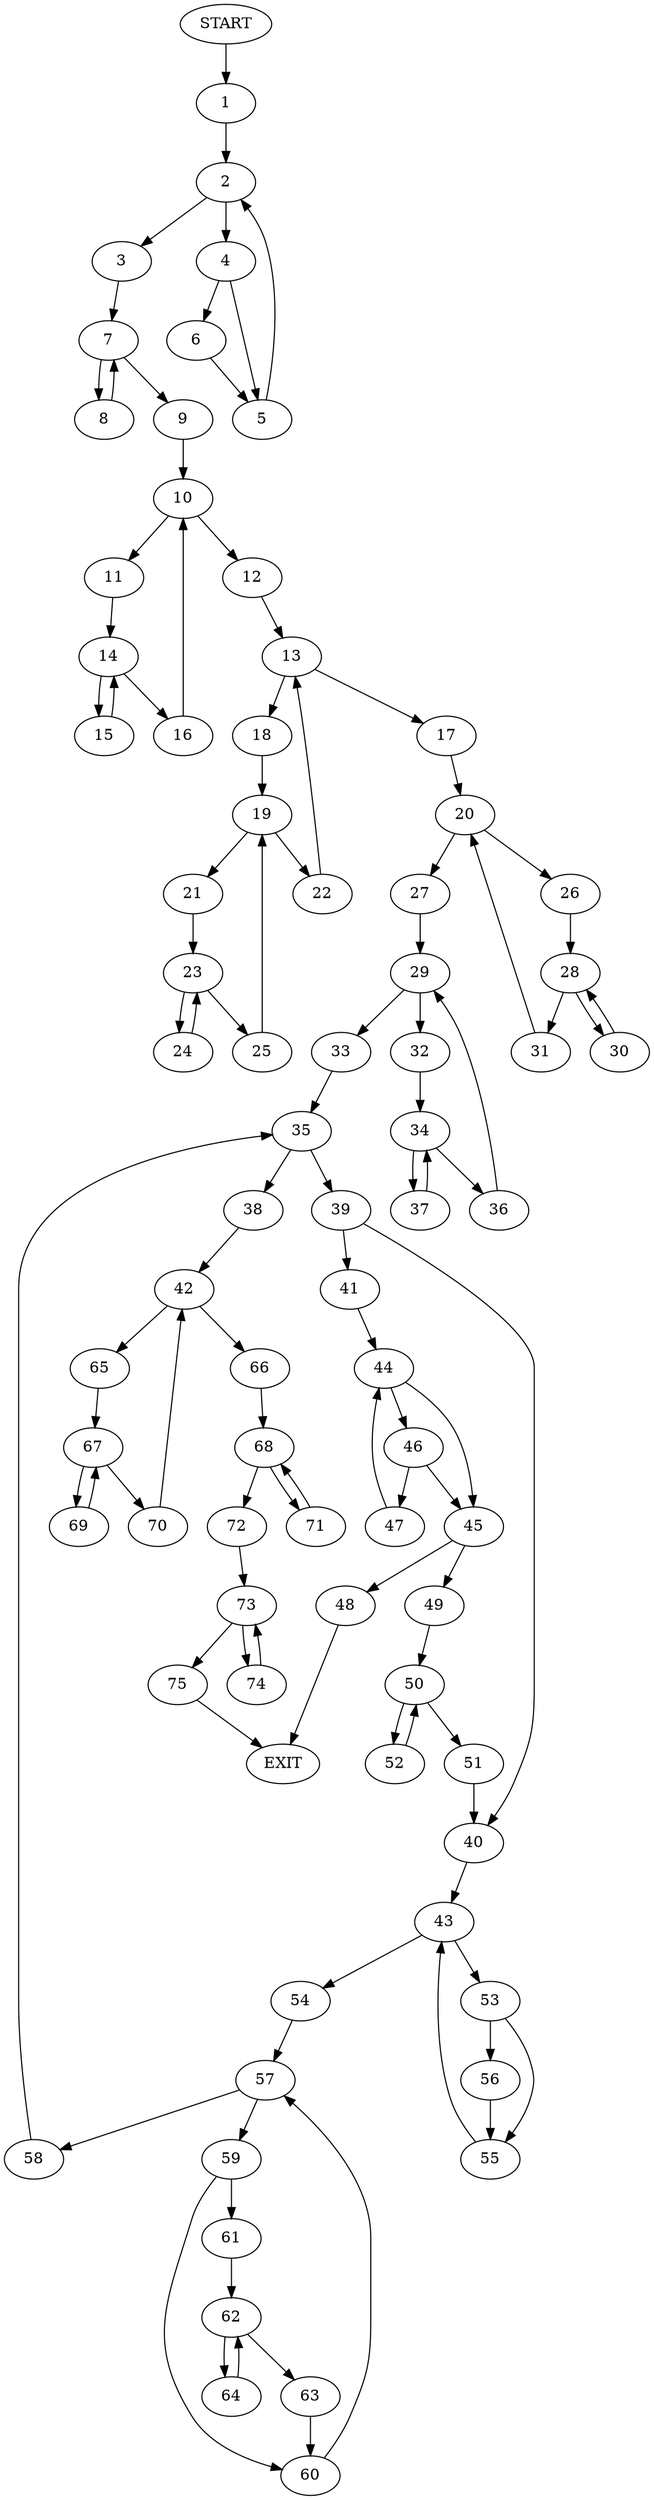 digraph {
0 [label="START"]
76 [label="EXIT"]
0 -> 1
1 -> 2
2 -> 3
2 -> 4
4 -> 5
4 -> 6
3 -> 7
6 -> 5
5 -> 2
7 -> 8
7 -> 9
9 -> 10
8 -> 7
10 -> 11
10 -> 12
12 -> 13
11 -> 14
14 -> 15
14 -> 16
16 -> 10
15 -> 14
13 -> 17
13 -> 18
18 -> 19
17 -> 20
19 -> 21
19 -> 22
21 -> 23
22 -> 13
23 -> 24
23 -> 25
24 -> 23
25 -> 19
20 -> 26
20 -> 27
26 -> 28
27 -> 29
28 -> 30
28 -> 31
31 -> 20
30 -> 28
29 -> 32
29 -> 33
32 -> 34
33 -> 35
34 -> 36
34 -> 37
37 -> 34
36 -> 29
35 -> 38
35 -> 39
39 -> 40
39 -> 41
38 -> 42
40 -> 43
41 -> 44
44 -> 45
44 -> 46
46 -> 45
46 -> 47
45 -> 48
45 -> 49
47 -> 44
48 -> 76
49 -> 50
50 -> 51
50 -> 52
52 -> 50
51 -> 40
43 -> 53
43 -> 54
53 -> 55
53 -> 56
54 -> 57
55 -> 43
56 -> 55
57 -> 58
57 -> 59
59 -> 60
59 -> 61
58 -> 35
60 -> 57
61 -> 62
62 -> 63
62 -> 64
64 -> 62
63 -> 60
42 -> 65
42 -> 66
65 -> 67
66 -> 68
67 -> 69
67 -> 70
70 -> 42
69 -> 67
68 -> 71
68 -> 72
72 -> 73
71 -> 68
73 -> 74
73 -> 75
74 -> 73
75 -> 76
}
